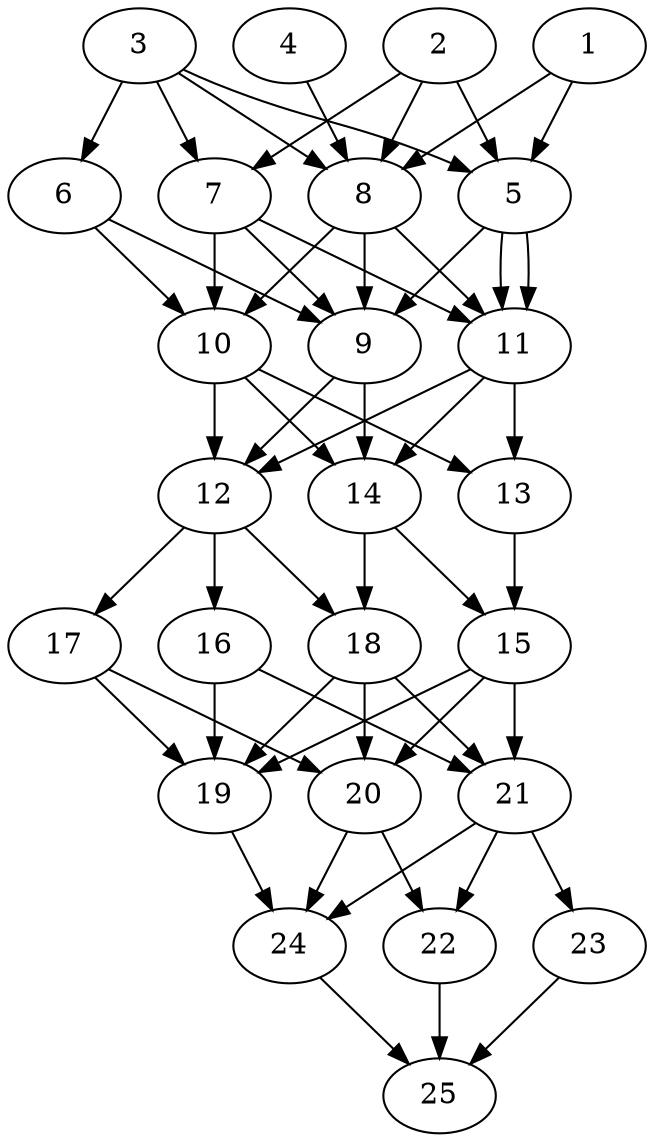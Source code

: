 // DAG automatically generated by daggen at Thu Oct  3 14:00:40 2019
// ./daggen --dot -n 25 --ccr 0.5 --fat 0.5 --regular 0.9 --density 0.9 --mindata 5242880 --maxdata 52428800 
digraph G {
  1 [size="85338112", alpha="0.09", expect_size="42669056"] 
  1 -> 5 [size ="42669056"]
  1 -> 8 [size ="42669056"]
  2 [size="98918400", alpha="0.11", expect_size="49459200"] 
  2 -> 5 [size ="49459200"]
  2 -> 7 [size ="49459200"]
  2 -> 8 [size ="49459200"]
  3 [size="18403328", alpha="0.10", expect_size="9201664"] 
  3 -> 5 [size ="9201664"]
  3 -> 6 [size ="9201664"]
  3 -> 7 [size ="9201664"]
  3 -> 8 [size ="9201664"]
  4 [size="39780352", alpha="0.03", expect_size="19890176"] 
  4 -> 8 [size ="19890176"]
  5 [size="95799296", alpha="0.14", expect_size="47899648"] 
  5 -> 9 [size ="47899648"]
  5 -> 11 [size ="47899648"]
  5 -> 11 [size ="47899648"]
  6 [size="39385088", alpha="0.10", expect_size="19692544"] 
  6 -> 9 [size ="19692544"]
  6 -> 10 [size ="19692544"]
  7 [size="83343360", alpha="0.12", expect_size="41671680"] 
  7 -> 9 [size ="41671680"]
  7 -> 10 [size ="41671680"]
  7 -> 11 [size ="41671680"]
  8 [size="66019328", alpha="0.07", expect_size="33009664"] 
  8 -> 9 [size ="33009664"]
  8 -> 10 [size ="33009664"]
  8 -> 11 [size ="33009664"]
  9 [size="58206208", alpha="0.11", expect_size="29103104"] 
  9 -> 12 [size ="29103104"]
  9 -> 14 [size ="29103104"]
  10 [size="55633920", alpha="0.20", expect_size="27816960"] 
  10 -> 12 [size ="27816960"]
  10 -> 13 [size ="27816960"]
  10 -> 14 [size ="27816960"]
  11 [size="16857088", alpha="0.06", expect_size="8428544"] 
  11 -> 12 [size ="8428544"]
  11 -> 13 [size ="8428544"]
  11 -> 14 [size ="8428544"]
  12 [size="59910144", alpha="0.07", expect_size="29955072"] 
  12 -> 16 [size ="29955072"]
  12 -> 17 [size ="29955072"]
  12 -> 18 [size ="29955072"]
  13 [size="18065408", alpha="0.19", expect_size="9032704"] 
  13 -> 15 [size ="9032704"]
  14 [size="64215040", alpha="0.00", expect_size="32107520"] 
  14 -> 15 [size ="32107520"]
  14 -> 18 [size ="32107520"]
  15 [size="79177728", alpha="0.15", expect_size="39588864"] 
  15 -> 19 [size ="39588864"]
  15 -> 20 [size ="39588864"]
  15 -> 21 [size ="39588864"]
  16 [size="48707584", alpha="0.19", expect_size="24353792"] 
  16 -> 19 [size ="24353792"]
  16 -> 21 [size ="24353792"]
  17 [size="95483904", alpha="0.03", expect_size="47741952"] 
  17 -> 19 [size ="47741952"]
  17 -> 20 [size ="47741952"]
  18 [size="55894016", alpha="0.09", expect_size="27947008"] 
  18 -> 19 [size ="27947008"]
  18 -> 20 [size ="27947008"]
  18 -> 21 [size ="27947008"]
  19 [size="88989696", alpha="0.04", expect_size="44494848"] 
  19 -> 24 [size ="44494848"]
  20 [size="47034368", alpha="0.19", expect_size="23517184"] 
  20 -> 22 [size ="23517184"]
  20 -> 24 [size ="23517184"]
  21 [size="45668352", alpha="0.10", expect_size="22834176"] 
  21 -> 22 [size ="22834176"]
  21 -> 23 [size ="22834176"]
  21 -> 24 [size ="22834176"]
  22 [size="73041920", alpha="0.20", expect_size="36520960"] 
  22 -> 25 [size ="36520960"]
  23 [size="12326912", alpha="0.11", expect_size="6163456"] 
  23 -> 25 [size ="6163456"]
  24 [size="101025792", alpha="0.09", expect_size="50512896"] 
  24 -> 25 [size ="50512896"]
  25 [size="101470208", alpha="0.05", expect_size="50735104"] 
}
